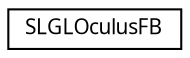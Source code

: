 digraph "Graphical Class Hierarchy"
{
 // LATEX_PDF_SIZE
  edge [fontname="Arial.ttf",fontsize="10",labelfontname="Arial.ttf",labelfontsize="10"];
  node [fontname="Arial.ttf",fontsize="10",shape=record];
  rankdir="LR";
  Node0 [label="SLGLOculusFB",height=0.2,width=0.4,color="black", fillcolor="white", style="filled",URL="$class_s_l_g_l_oculus_f_b.html",tooltip="Wrapper around Oculus Rift and its Frame Buffer Objects."];
}
